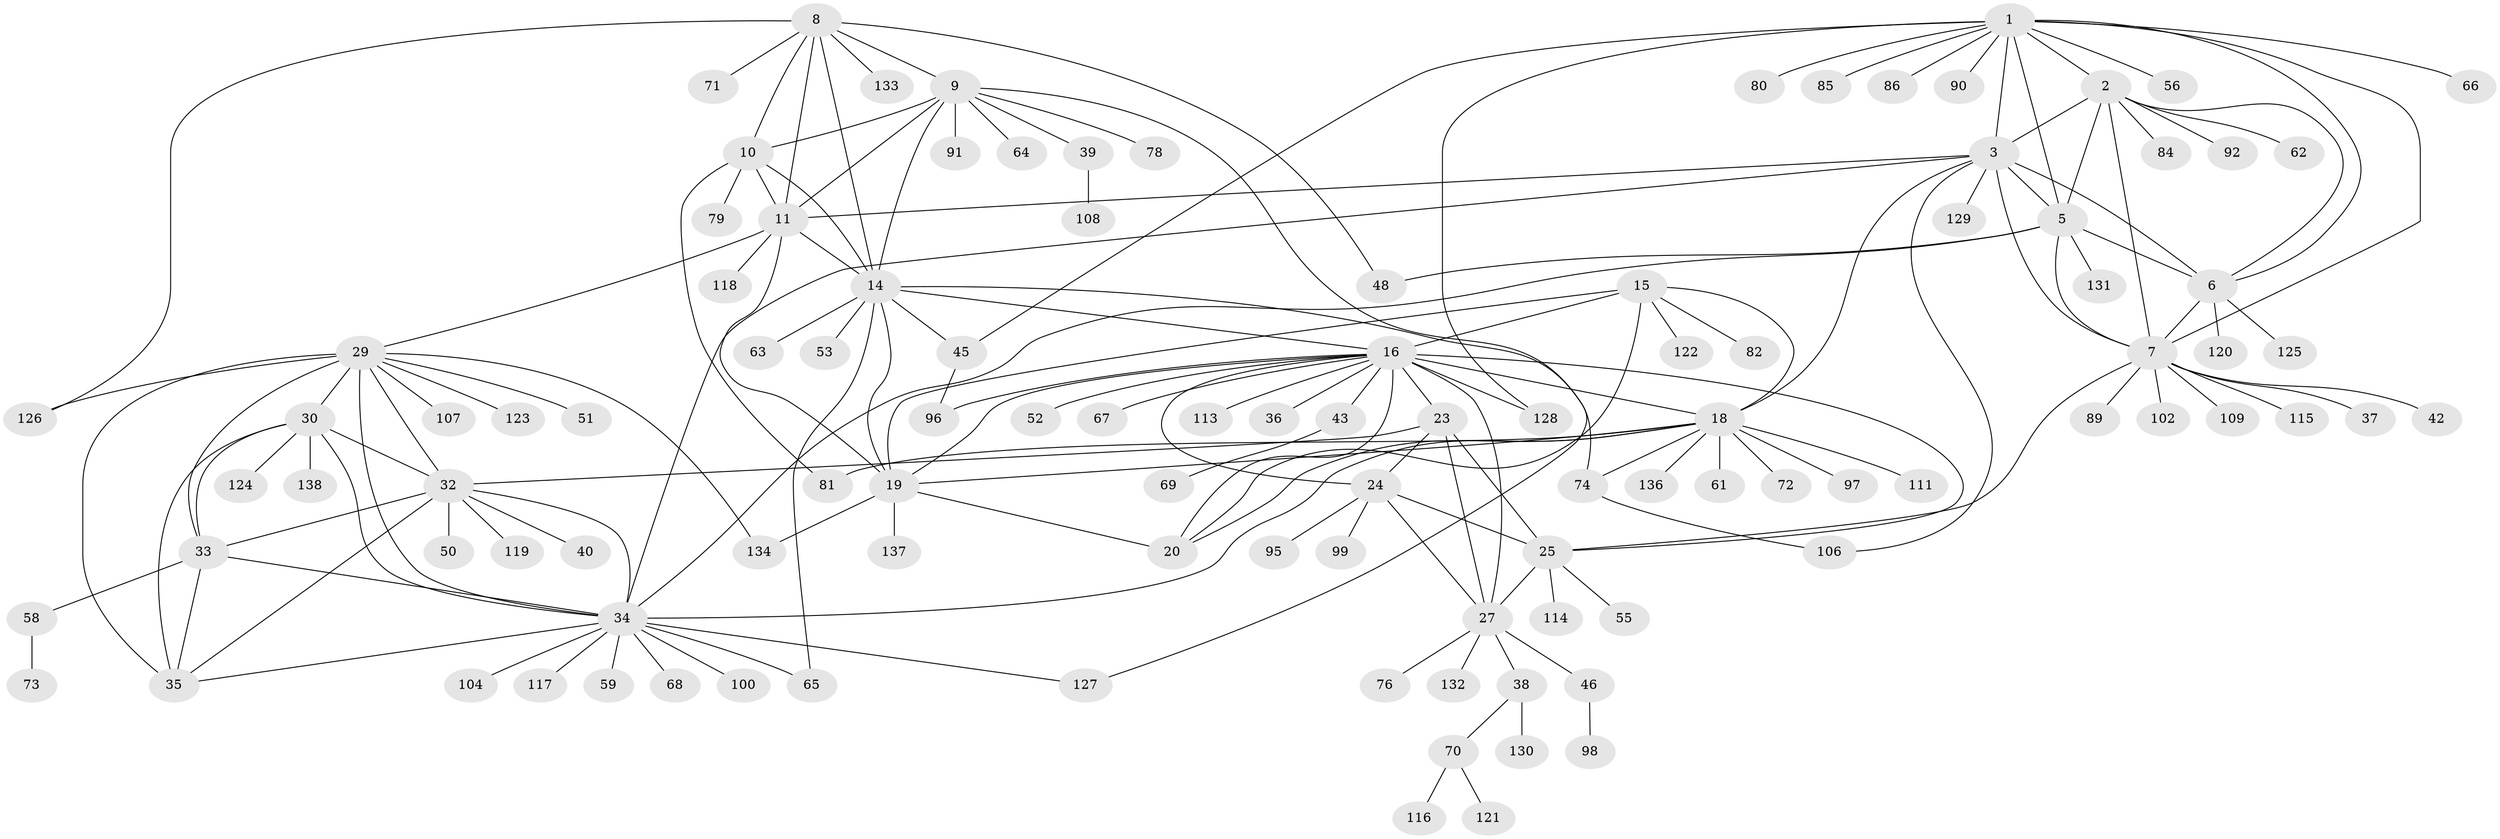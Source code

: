 // original degree distribution, {15: 0.007142857142857143, 10: 0.02142857142857143, 8: 0.03571428571428571, 9: 0.06428571428571428, 14: 0.014285714285714285, 6: 0.02857142857142857, 7: 0.03571428571428571, 11: 0.014285714285714285, 12: 0.014285714285714285, 13: 0.007142857142857143, 16: 0.007142857142857143, 1: 0.5642857142857143, 3: 0.03571428571428571, 2: 0.14285714285714285, 4: 0.007142857142857143}
// Generated by graph-tools (version 1.1) at 2025/42/03/06/25 10:42:08]
// undirected, 109 vertices, 165 edges
graph export_dot {
graph [start="1"]
  node [color=gray90,style=filled];
  1 [super="+94"];
  2 [super="+140"];
  3 [super="+4"];
  5 [super="+47"];
  6 [super="+112"];
  7 [super="+60"];
  8 [super="+44"];
  9 [super="+12"];
  10 [super="+49"];
  11 [super="+13"];
  14 [super="+87"];
  15 [super="+17"];
  16 [super="+22"];
  18 [super="+21"];
  19 [super="+139"];
  20;
  23 [super="+103"];
  24 [super="+41"];
  25 [super="+26"];
  27 [super="+28"];
  29 [super="+31"];
  30 [super="+57"];
  32 [super="+83"];
  33 [super="+77"];
  34 [super="+88"];
  35;
  36;
  37;
  38 [super="+93"];
  39 [super="+110"];
  40 [super="+54"];
  42;
  43;
  45;
  46;
  48;
  50;
  51;
  52;
  53;
  55;
  56;
  58;
  59;
  61;
  62;
  63;
  64;
  65;
  66;
  67;
  68;
  69;
  70 [super="+101"];
  71;
  72;
  73 [super="+75"];
  74;
  76 [super="+105"];
  78;
  79;
  80;
  81;
  82;
  84;
  85;
  86;
  89;
  90;
  91;
  92;
  95;
  96;
  97;
  98;
  99;
  100;
  102;
  104;
  106;
  107;
  108;
  109;
  111;
  113;
  114;
  115;
  116;
  117;
  118;
  119;
  120;
  121;
  122;
  123;
  124;
  125;
  126;
  127;
  128 [super="+135"];
  129;
  130;
  131;
  132;
  133;
  134;
  136;
  137;
  138;
  1 -- 2;
  1 -- 3 [weight=2];
  1 -- 5;
  1 -- 6;
  1 -- 7;
  1 -- 45;
  1 -- 56;
  1 -- 66;
  1 -- 80;
  1 -- 85;
  1 -- 86;
  1 -- 90;
  1 -- 128;
  2 -- 3 [weight=2];
  2 -- 5;
  2 -- 6;
  2 -- 7;
  2 -- 62;
  2 -- 84;
  2 -- 92;
  3 -- 5 [weight=2];
  3 -- 6 [weight=2];
  3 -- 7 [weight=2];
  3 -- 34;
  3 -- 129;
  3 -- 106;
  3 -- 18;
  3 -- 11;
  5 -- 6;
  5 -- 7;
  5 -- 131;
  5 -- 48;
  5 -- 34;
  6 -- 7;
  6 -- 120;
  6 -- 125;
  7 -- 37;
  7 -- 42;
  7 -- 89;
  7 -- 102;
  7 -- 109;
  7 -- 115;
  7 -- 25;
  8 -- 9 [weight=2];
  8 -- 10;
  8 -- 11 [weight=2];
  8 -- 14;
  8 -- 48;
  8 -- 71;
  8 -- 133;
  8 -- 126;
  9 -- 10 [weight=2];
  9 -- 11 [weight=4];
  9 -- 14 [weight=2];
  9 -- 64;
  9 -- 39;
  9 -- 78;
  9 -- 91;
  9 -- 127;
  10 -- 11 [weight=2];
  10 -- 14;
  10 -- 79;
  10 -- 81;
  11 -- 14 [weight=2];
  11 -- 29;
  11 -- 19;
  11 -- 118;
  14 -- 19;
  14 -- 45;
  14 -- 53;
  14 -- 63;
  14 -- 65;
  14 -- 74;
  14 -- 16;
  15 -- 16 [weight=2];
  15 -- 18 [weight=4];
  15 -- 19 [weight=2];
  15 -- 20 [weight=2];
  15 -- 122;
  15 -- 82;
  16 -- 18 [weight=2];
  16 -- 19;
  16 -- 20;
  16 -- 43;
  16 -- 96;
  16 -- 67;
  16 -- 36;
  16 -- 113;
  16 -- 52;
  16 -- 23;
  16 -- 24;
  16 -- 25 [weight=2];
  16 -- 27 [weight=2];
  16 -- 128;
  18 -- 19 [weight=2];
  18 -- 20 [weight=2];
  18 -- 72;
  18 -- 81;
  18 -- 97;
  18 -- 111;
  18 -- 136;
  18 -- 34;
  18 -- 74;
  18 -- 61;
  19 -- 20;
  19 -- 134;
  19 -- 137;
  23 -- 24;
  23 -- 25 [weight=2];
  23 -- 27 [weight=2];
  23 -- 32;
  24 -- 25 [weight=2];
  24 -- 27 [weight=2];
  24 -- 95;
  24 -- 99;
  25 -- 27 [weight=4];
  25 -- 55;
  25 -- 114;
  27 -- 46;
  27 -- 132;
  27 -- 38;
  27 -- 76;
  29 -- 30 [weight=2];
  29 -- 32 [weight=2];
  29 -- 33 [weight=2];
  29 -- 34 [weight=2];
  29 -- 35 [weight=2];
  29 -- 134;
  29 -- 107;
  29 -- 51;
  29 -- 126;
  29 -- 123;
  30 -- 32;
  30 -- 33;
  30 -- 34;
  30 -- 35;
  30 -- 124;
  30 -- 138;
  32 -- 33;
  32 -- 34;
  32 -- 35;
  32 -- 40;
  32 -- 50;
  32 -- 119;
  33 -- 34;
  33 -- 35;
  33 -- 58;
  34 -- 35;
  34 -- 59;
  34 -- 65;
  34 -- 68;
  34 -- 100;
  34 -- 104;
  34 -- 127;
  34 -- 117;
  38 -- 70;
  38 -- 130;
  39 -- 108;
  43 -- 69;
  45 -- 96;
  46 -- 98;
  58 -- 73;
  70 -- 116;
  70 -- 121;
  74 -- 106;
}
